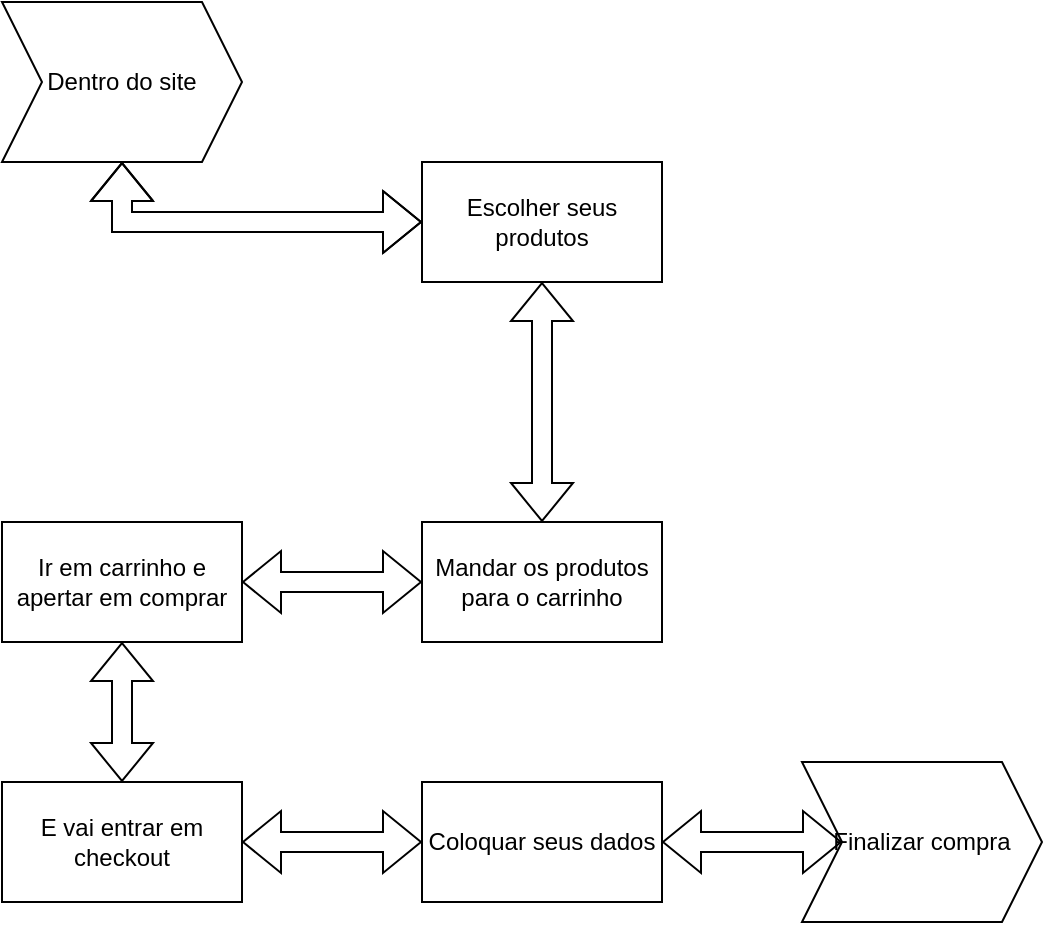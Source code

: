 <mxfile version="24.9.1">
  <diagram name="Página-1" id="LxjDXRidhwE2xnc3tktf">
    <mxGraphModel dx="1380" dy="1915" grid="1" gridSize="10" guides="1" tooltips="1" connect="1" arrows="1" fold="1" page="1" pageScale="1" pageWidth="827" pageHeight="1169" math="0" shadow="0">
      <root>
        <mxCell id="0" />
        <mxCell id="1" parent="0" />
        <mxCell id="Ca5Uaihz5HGKKqphwSrj-2" value="Escolher seus produtos" style="rounded=0;whiteSpace=wrap;html=1;" vertex="1" parent="1">
          <mxGeometry x="260" y="70" width="120" height="60" as="geometry" />
        </mxCell>
        <mxCell id="Ca5Uaihz5HGKKqphwSrj-3" value="Mandar os produtos para o carrinho" style="rounded=0;whiteSpace=wrap;html=1;" vertex="1" parent="1">
          <mxGeometry x="260" y="250" width="120" height="60" as="geometry" />
        </mxCell>
        <mxCell id="Ca5Uaihz5HGKKqphwSrj-4" value="Ir em carrinho e apertar em comprar" style="rounded=0;whiteSpace=wrap;html=1;" vertex="1" parent="1">
          <mxGeometry x="50" y="250" width="120" height="60" as="geometry" />
        </mxCell>
        <mxCell id="Ca5Uaihz5HGKKqphwSrj-5" value="E vai entrar em checkout" style="rounded=0;whiteSpace=wrap;html=1;" vertex="1" parent="1">
          <mxGeometry x="50" y="380" width="120" height="60" as="geometry" />
        </mxCell>
        <mxCell id="Ca5Uaihz5HGKKqphwSrj-6" value="Coloquar seus dados" style="whiteSpace=wrap;html=1;" vertex="1" parent="1">
          <mxGeometry x="260" y="380" width="120" height="60" as="geometry" />
        </mxCell>
        <mxCell id="Ca5Uaihz5HGKKqphwSrj-8" value="Finalizar compra" style="shape=step;perimeter=stepPerimeter;whiteSpace=wrap;html=1;fixedSize=1;" vertex="1" parent="1">
          <mxGeometry x="450" y="370" width="120" height="80" as="geometry" />
        </mxCell>
        <mxCell id="Ca5Uaihz5HGKKqphwSrj-9" value="Dentro do site" style="shape=step;perimeter=stepPerimeter;whiteSpace=wrap;html=1;fixedSize=1;" vertex="1" parent="1">
          <mxGeometry x="50" y="-10" width="120" height="80" as="geometry" />
        </mxCell>
        <mxCell id="Ca5Uaihz5HGKKqphwSrj-10" value="" style="shape=flexArrow;endArrow=classic;startArrow=classic;html=1;rounded=0;entryX=0.5;entryY=1;entryDx=0;entryDy=0;exitX=0;exitY=0.5;exitDx=0;exitDy=0;" edge="1" parent="1" source="Ca5Uaihz5HGKKqphwSrj-2" target="Ca5Uaihz5HGKKqphwSrj-9">
          <mxGeometry width="100" height="100" relative="1" as="geometry">
            <mxPoint x="360" y="430" as="sourcePoint" />
            <mxPoint x="460" y="330" as="targetPoint" />
            <Array as="points">
              <mxPoint x="110" y="100" />
            </Array>
          </mxGeometry>
        </mxCell>
        <mxCell id="Ca5Uaihz5HGKKqphwSrj-11" value="" style="shape=flexArrow;endArrow=classic;startArrow=classic;html=1;rounded=0;entryX=0.5;entryY=1;entryDx=0;entryDy=0;exitX=0.5;exitY=0;exitDx=0;exitDy=0;" edge="1" parent="1" source="Ca5Uaihz5HGKKqphwSrj-3" target="Ca5Uaihz5HGKKqphwSrj-2">
          <mxGeometry width="100" height="100" relative="1" as="geometry">
            <mxPoint x="360" y="430" as="sourcePoint" />
            <mxPoint x="460" y="330" as="targetPoint" />
          </mxGeometry>
        </mxCell>
        <mxCell id="Ca5Uaihz5HGKKqphwSrj-12" value="" style="shape=flexArrow;endArrow=classic;startArrow=classic;html=1;rounded=0;entryX=0;entryY=0.5;entryDx=0;entryDy=0;" edge="1" parent="1" source="Ca5Uaihz5HGKKqphwSrj-4" target="Ca5Uaihz5HGKKqphwSrj-3">
          <mxGeometry width="100" height="100" relative="1" as="geometry">
            <mxPoint x="360" y="430" as="sourcePoint" />
            <mxPoint x="460" y="330" as="targetPoint" />
          </mxGeometry>
        </mxCell>
        <mxCell id="Ca5Uaihz5HGKKqphwSrj-13" value="" style="shape=flexArrow;endArrow=classic;startArrow=classic;html=1;rounded=0;entryX=0.5;entryY=1;entryDx=0;entryDy=0;exitX=0.5;exitY=0;exitDx=0;exitDy=0;" edge="1" parent="1" source="Ca5Uaihz5HGKKqphwSrj-5" target="Ca5Uaihz5HGKKqphwSrj-4">
          <mxGeometry width="100" height="100" relative="1" as="geometry">
            <mxPoint x="360" y="430" as="sourcePoint" />
            <mxPoint x="460" y="330" as="targetPoint" />
          </mxGeometry>
        </mxCell>
        <mxCell id="Ca5Uaihz5HGKKqphwSrj-14" value="" style="shape=flexArrow;endArrow=classic;startArrow=classic;html=1;rounded=0;exitX=0;exitY=0.5;exitDx=0;exitDy=0;" edge="1" parent="1" source="Ca5Uaihz5HGKKqphwSrj-6" target="Ca5Uaihz5HGKKqphwSrj-5">
          <mxGeometry width="100" height="100" relative="1" as="geometry">
            <mxPoint x="360" y="430" as="sourcePoint" />
            <mxPoint x="460" y="330" as="targetPoint" />
          </mxGeometry>
        </mxCell>
        <mxCell id="Ca5Uaihz5HGKKqphwSrj-16" value="" style="shape=flexArrow;endArrow=classic;startArrow=classic;html=1;rounded=0;entryX=0;entryY=0.5;entryDx=0;entryDy=0;exitX=1;exitY=0.5;exitDx=0;exitDy=0;" edge="1" parent="1" source="Ca5Uaihz5HGKKqphwSrj-6" target="Ca5Uaihz5HGKKqphwSrj-8">
          <mxGeometry width="100" height="100" relative="1" as="geometry">
            <mxPoint x="360" y="430" as="sourcePoint" />
            <mxPoint x="460" y="330" as="targetPoint" />
          </mxGeometry>
        </mxCell>
      </root>
    </mxGraphModel>
  </diagram>
</mxfile>
